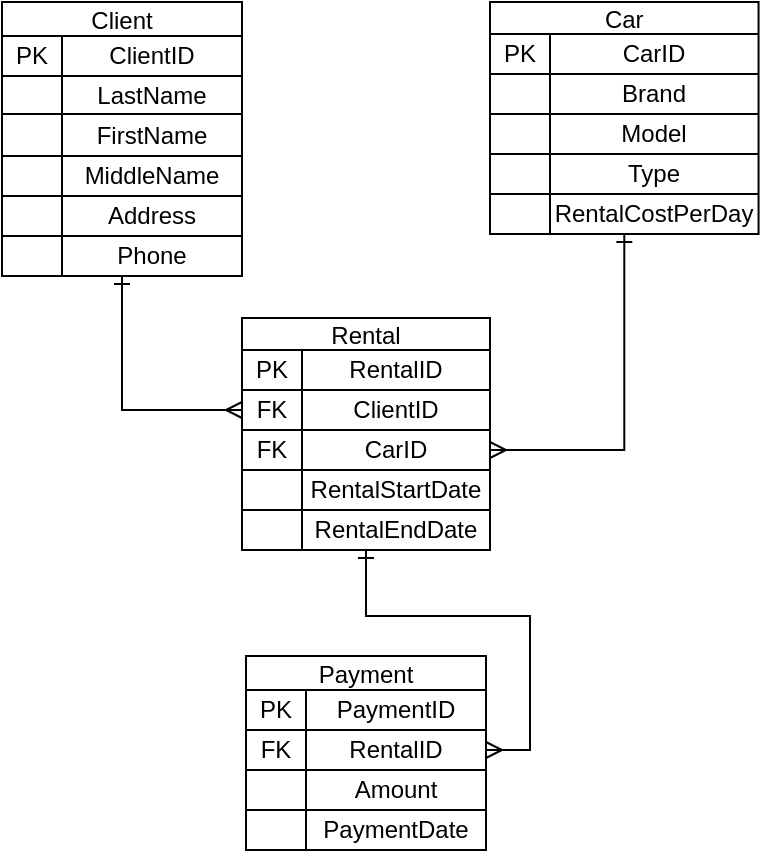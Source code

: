 <mxfile version="24.7.12">
  <diagram name="Страница — 1" id="XyX01asF92II2D4djbyy">
    <mxGraphModel dx="683" dy="395" grid="1" gridSize="10" guides="1" tooltips="1" connect="1" arrows="1" fold="1" page="1" pageScale="1" pageWidth="827" pageHeight="1169" math="0" shadow="0">
      <root>
        <mxCell id="0" />
        <mxCell id="1" parent="0" />
        <mxCell id="a6Et4iSOfBraLnJkJ6NL-97" style="edgeStyle=orthogonalEdgeStyle;rounded=0;orthogonalLoop=1;jettySize=auto;html=1;entryX=1;entryY=0.5;entryDx=0;entryDy=0;startArrow=ERone;startFill=0;endArrow=ERmany;endFill=0;" edge="1" parent="1" source="a6Et4iSOfBraLnJkJ6NL-26" target="a6Et4iSOfBraLnJkJ6NL-86">
          <mxGeometry relative="1" as="geometry">
            <Array as="points">
              <mxPoint x="420" y="630" />
              <mxPoint x="502" y="630" />
              <mxPoint x="502" y="697" />
            </Array>
          </mxGeometry>
        </mxCell>
        <mxCell id="a6Et4iSOfBraLnJkJ6NL-26" value="Rental" style="shape=table;startSize=16;container=1;collapsible=0;childLayout=tableLayout;swimlaneFillColor=default;" vertex="1" parent="1">
          <mxGeometry x="358" y="481" width="124" height="116" as="geometry" />
        </mxCell>
        <mxCell id="a6Et4iSOfBraLnJkJ6NL-27" value="" style="shape=tableRow;horizontal=0;startSize=0;swimlaneHead=0;swimlaneBody=0;strokeColor=inherit;top=0;left=0;bottom=0;right=0;collapsible=0;dropTarget=0;fillColor=none;points=[[0,0.5],[1,0.5]];portConstraint=eastwest;" vertex="1" parent="a6Et4iSOfBraLnJkJ6NL-26">
          <mxGeometry y="16" width="124" height="20" as="geometry" />
        </mxCell>
        <mxCell id="a6Et4iSOfBraLnJkJ6NL-28" value="PK" style="shape=partialRectangle;html=1;whiteSpace=wrap;connectable=0;strokeColor=inherit;overflow=hidden;fillColor=none;top=0;left=0;bottom=0;right=0;pointerEvents=1;" vertex="1" parent="a6Et4iSOfBraLnJkJ6NL-27">
          <mxGeometry width="30" height="20" as="geometry">
            <mxRectangle width="30" height="20" as="alternateBounds" />
          </mxGeometry>
        </mxCell>
        <mxCell id="a6Et4iSOfBraLnJkJ6NL-29" value="&lt;span style=&quot;text-wrap: nowrap;&quot;&gt;RentalID&lt;/span&gt;" style="shape=partialRectangle;html=1;whiteSpace=wrap;connectable=0;strokeColor=inherit;overflow=hidden;fillColor=none;top=0;left=0;bottom=0;right=0;pointerEvents=1;" vertex="1" parent="a6Et4iSOfBraLnJkJ6NL-27">
          <mxGeometry x="30" width="94" height="20" as="geometry">
            <mxRectangle width="94" height="20" as="alternateBounds" />
          </mxGeometry>
        </mxCell>
        <mxCell id="a6Et4iSOfBraLnJkJ6NL-30" value="" style="shape=tableRow;horizontal=0;startSize=0;swimlaneHead=0;swimlaneBody=0;strokeColor=inherit;top=0;left=0;bottom=0;right=0;collapsible=0;dropTarget=0;fillColor=none;points=[[0,0.5],[1,0.5]];portConstraint=eastwest;" vertex="1" parent="a6Et4iSOfBraLnJkJ6NL-26">
          <mxGeometry y="36" width="124" height="20" as="geometry" />
        </mxCell>
        <mxCell id="a6Et4iSOfBraLnJkJ6NL-31" value="FK" style="shape=partialRectangle;html=1;whiteSpace=wrap;connectable=0;strokeColor=inherit;overflow=hidden;fillColor=none;top=0;left=0;bottom=0;right=0;pointerEvents=1;" vertex="1" parent="a6Et4iSOfBraLnJkJ6NL-30">
          <mxGeometry width="30" height="20" as="geometry">
            <mxRectangle width="30" height="20" as="alternateBounds" />
          </mxGeometry>
        </mxCell>
        <mxCell id="a6Et4iSOfBraLnJkJ6NL-32" value="ClientID" style="shape=partialRectangle;html=1;whiteSpace=wrap;connectable=0;strokeColor=inherit;overflow=hidden;fillColor=none;top=0;left=0;bottom=0;right=0;pointerEvents=1;" vertex="1" parent="a6Et4iSOfBraLnJkJ6NL-30">
          <mxGeometry x="30" width="94" height="20" as="geometry">
            <mxRectangle width="94" height="20" as="alternateBounds" />
          </mxGeometry>
        </mxCell>
        <mxCell id="a6Et4iSOfBraLnJkJ6NL-33" value="" style="shape=tableRow;horizontal=0;startSize=0;swimlaneHead=0;swimlaneBody=0;strokeColor=inherit;top=0;left=0;bottom=0;right=0;collapsible=0;dropTarget=0;fillColor=none;points=[[0,0.5],[1,0.5]];portConstraint=eastwest;" vertex="1" parent="a6Et4iSOfBraLnJkJ6NL-26">
          <mxGeometry y="56" width="124" height="20" as="geometry" />
        </mxCell>
        <mxCell id="a6Et4iSOfBraLnJkJ6NL-34" value="FK" style="shape=partialRectangle;html=1;whiteSpace=wrap;connectable=0;strokeColor=inherit;overflow=hidden;fillColor=none;top=0;left=0;bottom=0;right=0;pointerEvents=1;" vertex="1" parent="a6Et4iSOfBraLnJkJ6NL-33">
          <mxGeometry width="30" height="20" as="geometry">
            <mxRectangle width="30" height="20" as="alternateBounds" />
          </mxGeometry>
        </mxCell>
        <mxCell id="a6Et4iSOfBraLnJkJ6NL-35" value="CarID" style="shape=partialRectangle;html=1;whiteSpace=wrap;connectable=0;strokeColor=inherit;overflow=hidden;fillColor=none;top=0;left=0;bottom=0;right=0;pointerEvents=1;" vertex="1" parent="a6Et4iSOfBraLnJkJ6NL-33">
          <mxGeometry x="30" width="94" height="20" as="geometry">
            <mxRectangle width="94" height="20" as="alternateBounds" />
          </mxGeometry>
        </mxCell>
        <mxCell id="a6Et4iSOfBraLnJkJ6NL-36" value="" style="shape=tableRow;horizontal=0;startSize=0;swimlaneHead=0;swimlaneBody=0;strokeColor=inherit;top=0;left=0;bottom=0;right=0;collapsible=0;dropTarget=0;fillColor=none;points=[[0,0.5],[1,0.5]];portConstraint=eastwest;" vertex="1" parent="a6Et4iSOfBraLnJkJ6NL-26">
          <mxGeometry y="76" width="124" height="20" as="geometry" />
        </mxCell>
        <mxCell id="a6Et4iSOfBraLnJkJ6NL-37" value="" style="shape=partialRectangle;html=1;whiteSpace=wrap;connectable=0;strokeColor=inherit;overflow=hidden;fillColor=none;top=0;left=0;bottom=0;right=0;pointerEvents=1;" vertex="1" parent="a6Et4iSOfBraLnJkJ6NL-36">
          <mxGeometry width="30" height="20" as="geometry">
            <mxRectangle width="30" height="20" as="alternateBounds" />
          </mxGeometry>
        </mxCell>
        <mxCell id="a6Et4iSOfBraLnJkJ6NL-38" value="&lt;span style=&quot;text-wrap: nowrap;&quot;&gt;RentalStartDate&lt;/span&gt;" style="shape=partialRectangle;html=1;whiteSpace=wrap;connectable=0;strokeColor=inherit;overflow=hidden;fillColor=none;top=0;left=0;bottom=0;right=0;pointerEvents=1;" vertex="1" parent="a6Et4iSOfBraLnJkJ6NL-36">
          <mxGeometry x="30" width="94" height="20" as="geometry">
            <mxRectangle width="94" height="20" as="alternateBounds" />
          </mxGeometry>
        </mxCell>
        <mxCell id="a6Et4iSOfBraLnJkJ6NL-39" value="" style="shape=tableRow;horizontal=0;startSize=0;swimlaneHead=0;swimlaneBody=0;strokeColor=inherit;top=0;left=0;bottom=0;right=0;collapsible=0;dropTarget=0;fillColor=none;points=[[0,0.5],[1,0.5]];portConstraint=eastwest;" vertex="1" parent="a6Et4iSOfBraLnJkJ6NL-26">
          <mxGeometry y="96" width="124" height="20" as="geometry" />
        </mxCell>
        <mxCell id="a6Et4iSOfBraLnJkJ6NL-40" value="" style="shape=partialRectangle;html=1;whiteSpace=wrap;connectable=0;strokeColor=inherit;overflow=hidden;fillColor=none;top=0;left=0;bottom=0;right=0;pointerEvents=1;" vertex="1" parent="a6Et4iSOfBraLnJkJ6NL-39">
          <mxGeometry width="30" height="20" as="geometry">
            <mxRectangle width="30" height="20" as="alternateBounds" />
          </mxGeometry>
        </mxCell>
        <mxCell id="a6Et4iSOfBraLnJkJ6NL-41" value="&lt;span style=&quot;text-wrap: nowrap;&quot;&gt;RentalEndDate&lt;/span&gt;" style="shape=partialRectangle;html=1;whiteSpace=wrap;connectable=0;strokeColor=inherit;overflow=hidden;fillColor=none;top=0;left=0;bottom=0;right=0;pointerEvents=1;" vertex="1" parent="a6Et4iSOfBraLnJkJ6NL-39">
          <mxGeometry x="30" width="94" height="20" as="geometry">
            <mxRectangle width="94" height="20" as="alternateBounds" />
          </mxGeometry>
        </mxCell>
        <mxCell id="a6Et4iSOfBraLnJkJ6NL-96" style="edgeStyle=orthogonalEdgeStyle;rounded=0;orthogonalLoop=1;jettySize=auto;html=1;entryX=1;entryY=0.5;entryDx=0;entryDy=0;startArrow=ERone;startFill=0;endArrow=ERmany;endFill=0;" edge="1" parent="1" source="a6Et4iSOfBraLnJkJ6NL-42" target="a6Et4iSOfBraLnJkJ6NL-33">
          <mxGeometry relative="1" as="geometry" />
        </mxCell>
        <mxCell id="a6Et4iSOfBraLnJkJ6NL-42" value="Car" style="shape=table;startSize=16;container=1;collapsible=0;childLayout=tableLayout;swimlaneFillColor=default;" vertex="1" parent="1">
          <mxGeometry x="482" y="323" width="134.278" height="116" as="geometry" />
        </mxCell>
        <mxCell id="a6Et4iSOfBraLnJkJ6NL-43" value="" style="shape=tableRow;horizontal=0;startSize=0;swimlaneHead=0;swimlaneBody=0;strokeColor=inherit;top=0;left=0;bottom=0;right=0;collapsible=0;dropTarget=0;fillColor=none;points=[[0,0.5],[1,0.5]];portConstraint=eastwest;" vertex="1" parent="a6Et4iSOfBraLnJkJ6NL-42">
          <mxGeometry y="16" width="134.278" height="20" as="geometry" />
        </mxCell>
        <mxCell id="a6Et4iSOfBraLnJkJ6NL-44" value="PK" style="shape=partialRectangle;html=1;whiteSpace=wrap;connectable=0;strokeColor=inherit;overflow=hidden;fillColor=none;top=0;left=0;bottom=0;right=0;pointerEvents=1;" vertex="1" parent="a6Et4iSOfBraLnJkJ6NL-43">
          <mxGeometry width="30" height="20" as="geometry">
            <mxRectangle width="30" height="20" as="alternateBounds" />
          </mxGeometry>
        </mxCell>
        <mxCell id="a6Et4iSOfBraLnJkJ6NL-45" value="CarID" style="shape=partialRectangle;html=1;whiteSpace=wrap;connectable=0;strokeColor=inherit;overflow=hidden;fillColor=none;top=0;left=0;bottom=0;right=0;pointerEvents=1;" vertex="1" parent="a6Et4iSOfBraLnJkJ6NL-43">
          <mxGeometry x="30" width="104" height="20" as="geometry">
            <mxRectangle width="104" height="20" as="alternateBounds" />
          </mxGeometry>
        </mxCell>
        <mxCell id="a6Et4iSOfBraLnJkJ6NL-46" value="" style="shape=tableRow;horizontal=0;startSize=0;swimlaneHead=0;swimlaneBody=0;strokeColor=inherit;top=0;left=0;bottom=0;right=0;collapsible=0;dropTarget=0;fillColor=none;points=[[0,0.5],[1,0.5]];portConstraint=eastwest;" vertex="1" parent="a6Et4iSOfBraLnJkJ6NL-42">
          <mxGeometry y="36" width="134.278" height="20" as="geometry" />
        </mxCell>
        <mxCell id="a6Et4iSOfBraLnJkJ6NL-47" value="" style="shape=partialRectangle;html=1;whiteSpace=wrap;connectable=0;strokeColor=inherit;overflow=hidden;fillColor=none;top=0;left=0;bottom=0;right=0;pointerEvents=1;" vertex="1" parent="a6Et4iSOfBraLnJkJ6NL-46">
          <mxGeometry width="30" height="20" as="geometry">
            <mxRectangle width="30" height="20" as="alternateBounds" />
          </mxGeometry>
        </mxCell>
        <mxCell id="a6Et4iSOfBraLnJkJ6NL-48" value="Brand" style="shape=partialRectangle;html=1;whiteSpace=wrap;connectable=0;strokeColor=inherit;overflow=hidden;fillColor=none;top=0;left=0;bottom=0;right=0;pointerEvents=1;" vertex="1" parent="a6Et4iSOfBraLnJkJ6NL-46">
          <mxGeometry x="30" width="104" height="20" as="geometry">
            <mxRectangle width="104" height="20" as="alternateBounds" />
          </mxGeometry>
        </mxCell>
        <mxCell id="a6Et4iSOfBraLnJkJ6NL-49" value="" style="shape=tableRow;horizontal=0;startSize=0;swimlaneHead=0;swimlaneBody=0;strokeColor=inherit;top=0;left=0;bottom=0;right=0;collapsible=0;dropTarget=0;fillColor=none;points=[[0,0.5],[1,0.5]];portConstraint=eastwest;" vertex="1" parent="a6Et4iSOfBraLnJkJ6NL-42">
          <mxGeometry y="56" width="134.278" height="20" as="geometry" />
        </mxCell>
        <mxCell id="a6Et4iSOfBraLnJkJ6NL-50" value="" style="shape=partialRectangle;html=1;whiteSpace=wrap;connectable=0;strokeColor=inherit;overflow=hidden;fillColor=none;top=0;left=0;bottom=0;right=0;pointerEvents=1;" vertex="1" parent="a6Et4iSOfBraLnJkJ6NL-49">
          <mxGeometry width="30" height="20" as="geometry">
            <mxRectangle width="30" height="20" as="alternateBounds" />
          </mxGeometry>
        </mxCell>
        <mxCell id="a6Et4iSOfBraLnJkJ6NL-51" value="Model" style="shape=partialRectangle;html=1;whiteSpace=wrap;connectable=0;strokeColor=inherit;overflow=hidden;fillColor=none;top=0;left=0;bottom=0;right=0;pointerEvents=1;" vertex="1" parent="a6Et4iSOfBraLnJkJ6NL-49">
          <mxGeometry x="30" width="104" height="20" as="geometry">
            <mxRectangle width="104" height="20" as="alternateBounds" />
          </mxGeometry>
        </mxCell>
        <mxCell id="a6Et4iSOfBraLnJkJ6NL-55" value="" style="shape=tableRow;horizontal=0;startSize=0;swimlaneHead=0;swimlaneBody=0;strokeColor=inherit;top=0;left=0;bottom=0;right=0;collapsible=0;dropTarget=0;fillColor=none;points=[[0,0.5],[1,0.5]];portConstraint=eastwest;" vertex="1" parent="a6Et4iSOfBraLnJkJ6NL-42">
          <mxGeometry y="76" width="134.278" height="20" as="geometry" />
        </mxCell>
        <mxCell id="a6Et4iSOfBraLnJkJ6NL-56" value="" style="shape=partialRectangle;html=1;whiteSpace=wrap;connectable=0;strokeColor=inherit;overflow=hidden;fillColor=none;top=0;left=0;bottom=0;right=0;pointerEvents=1;" vertex="1" parent="a6Et4iSOfBraLnJkJ6NL-55">
          <mxGeometry width="30" height="20" as="geometry">
            <mxRectangle width="30" height="20" as="alternateBounds" />
          </mxGeometry>
        </mxCell>
        <mxCell id="a6Et4iSOfBraLnJkJ6NL-57" value="Type" style="shape=partialRectangle;html=1;whiteSpace=wrap;connectable=0;strokeColor=inherit;overflow=hidden;fillColor=none;top=0;left=0;bottom=0;right=0;pointerEvents=1;" vertex="1" parent="a6Et4iSOfBraLnJkJ6NL-55">
          <mxGeometry x="30" width="104" height="20" as="geometry">
            <mxRectangle width="104" height="20" as="alternateBounds" />
          </mxGeometry>
        </mxCell>
        <mxCell id="a6Et4iSOfBraLnJkJ6NL-52" value="" style="shape=tableRow;horizontal=0;startSize=0;swimlaneHead=0;swimlaneBody=0;strokeColor=inherit;top=0;left=0;bottom=0;right=0;collapsible=0;dropTarget=0;fillColor=none;points=[[0,0.5],[1,0.5]];portConstraint=eastwest;" vertex="1" parent="a6Et4iSOfBraLnJkJ6NL-42">
          <mxGeometry y="96" width="134.278" height="20" as="geometry" />
        </mxCell>
        <mxCell id="a6Et4iSOfBraLnJkJ6NL-53" value="" style="shape=partialRectangle;html=1;whiteSpace=wrap;connectable=0;strokeColor=inherit;overflow=hidden;fillColor=none;top=0;left=0;bottom=0;right=0;pointerEvents=1;" vertex="1" parent="a6Et4iSOfBraLnJkJ6NL-52">
          <mxGeometry width="30" height="20" as="geometry">
            <mxRectangle width="30" height="20" as="alternateBounds" />
          </mxGeometry>
        </mxCell>
        <mxCell id="a6Et4iSOfBraLnJkJ6NL-54" value="RentalCostPerDay" style="shape=partialRectangle;html=1;whiteSpace=wrap;connectable=0;strokeColor=inherit;overflow=hidden;fillColor=none;top=0;left=0;bottom=0;right=0;pointerEvents=1;" vertex="1" parent="a6Et4iSOfBraLnJkJ6NL-52">
          <mxGeometry x="30" width="104" height="20" as="geometry">
            <mxRectangle width="104" height="20" as="alternateBounds" />
          </mxGeometry>
        </mxCell>
        <mxCell id="a6Et4iSOfBraLnJkJ6NL-95" style="edgeStyle=orthogonalEdgeStyle;rounded=0;orthogonalLoop=1;jettySize=auto;html=1;entryX=0;entryY=0.5;entryDx=0;entryDy=0;startArrow=ERone;startFill=0;endArrow=ERmany;endFill=0;" edge="1" parent="1" source="a6Et4iSOfBraLnJkJ6NL-63" target="a6Et4iSOfBraLnJkJ6NL-30">
          <mxGeometry relative="1" as="geometry" />
        </mxCell>
        <mxCell id="a6Et4iSOfBraLnJkJ6NL-63" value="Client" style="shape=table;startSize=17;container=1;collapsible=0;childLayout=tableLayout;swimlaneFillColor=default;" vertex="1" parent="1">
          <mxGeometry x="238" y="323" width="120" height="137" as="geometry" />
        </mxCell>
        <mxCell id="a6Et4iSOfBraLnJkJ6NL-64" value="" style="shape=tableRow;horizontal=0;startSize=0;swimlaneHead=0;swimlaneBody=0;strokeColor=inherit;top=0;left=0;bottom=0;right=0;collapsible=0;dropTarget=0;fillColor=none;points=[[0,0.5],[1,0.5]];portConstraint=eastwest;" vertex="1" parent="a6Et4iSOfBraLnJkJ6NL-63">
          <mxGeometry y="17" width="120" height="20" as="geometry" />
        </mxCell>
        <mxCell id="a6Et4iSOfBraLnJkJ6NL-65" value="PK" style="shape=partialRectangle;html=1;whiteSpace=wrap;connectable=0;strokeColor=inherit;overflow=hidden;fillColor=none;top=0;left=0;bottom=0;right=0;pointerEvents=1;" vertex="1" parent="a6Et4iSOfBraLnJkJ6NL-64">
          <mxGeometry width="30" height="20" as="geometry">
            <mxRectangle width="30" height="20" as="alternateBounds" />
          </mxGeometry>
        </mxCell>
        <mxCell id="a6Et4iSOfBraLnJkJ6NL-66" value="ClientID" style="shape=partialRectangle;html=1;whiteSpace=wrap;connectable=0;strokeColor=inherit;overflow=hidden;fillColor=none;top=0;left=0;bottom=0;right=0;pointerEvents=1;" vertex="1" parent="a6Et4iSOfBraLnJkJ6NL-64">
          <mxGeometry x="30" width="90" height="20" as="geometry">
            <mxRectangle width="90" height="20" as="alternateBounds" />
          </mxGeometry>
        </mxCell>
        <mxCell id="a6Et4iSOfBraLnJkJ6NL-67" value="" style="shape=tableRow;horizontal=0;startSize=0;swimlaneHead=0;swimlaneBody=0;strokeColor=inherit;top=0;left=0;bottom=0;right=0;collapsible=0;dropTarget=0;fillColor=none;points=[[0,0.5],[1,0.5]];portConstraint=eastwest;" vertex="1" parent="a6Et4iSOfBraLnJkJ6NL-63">
          <mxGeometry y="37" width="120" height="19" as="geometry" />
        </mxCell>
        <mxCell id="a6Et4iSOfBraLnJkJ6NL-68" value="" style="shape=partialRectangle;html=1;whiteSpace=wrap;connectable=0;strokeColor=inherit;overflow=hidden;fillColor=none;top=0;left=0;bottom=0;right=0;pointerEvents=1;" vertex="1" parent="a6Et4iSOfBraLnJkJ6NL-67">
          <mxGeometry width="30" height="19" as="geometry">
            <mxRectangle width="30" height="19" as="alternateBounds" />
          </mxGeometry>
        </mxCell>
        <mxCell id="a6Et4iSOfBraLnJkJ6NL-69" value="LastName" style="shape=partialRectangle;html=1;whiteSpace=wrap;connectable=0;strokeColor=inherit;overflow=hidden;fillColor=none;top=0;left=0;bottom=0;right=0;pointerEvents=1;" vertex="1" parent="a6Et4iSOfBraLnJkJ6NL-67">
          <mxGeometry x="30" width="90" height="19" as="geometry">
            <mxRectangle width="90" height="19" as="alternateBounds" />
          </mxGeometry>
        </mxCell>
        <mxCell id="a6Et4iSOfBraLnJkJ6NL-70" value="" style="shape=tableRow;horizontal=0;startSize=0;swimlaneHead=0;swimlaneBody=0;strokeColor=inherit;top=0;left=0;bottom=0;right=0;collapsible=0;dropTarget=0;fillColor=none;points=[[0,0.5],[1,0.5]];portConstraint=eastwest;" vertex="1" parent="a6Et4iSOfBraLnJkJ6NL-63">
          <mxGeometry y="56" width="120" height="21" as="geometry" />
        </mxCell>
        <mxCell id="a6Et4iSOfBraLnJkJ6NL-71" value="" style="shape=partialRectangle;html=1;whiteSpace=wrap;connectable=0;strokeColor=inherit;overflow=hidden;fillColor=none;top=0;left=0;bottom=0;right=0;pointerEvents=1;" vertex="1" parent="a6Et4iSOfBraLnJkJ6NL-70">
          <mxGeometry width="30" height="21" as="geometry">
            <mxRectangle width="30" height="21" as="alternateBounds" />
          </mxGeometry>
        </mxCell>
        <mxCell id="a6Et4iSOfBraLnJkJ6NL-72" value="FirstName" style="shape=partialRectangle;html=1;whiteSpace=wrap;connectable=0;strokeColor=inherit;overflow=hidden;fillColor=none;top=0;left=0;bottom=0;right=0;pointerEvents=1;" vertex="1" parent="a6Et4iSOfBraLnJkJ6NL-70">
          <mxGeometry x="30" width="90" height="21" as="geometry">
            <mxRectangle width="90" height="21" as="alternateBounds" />
          </mxGeometry>
        </mxCell>
        <mxCell id="a6Et4iSOfBraLnJkJ6NL-73" value="" style="shape=tableRow;horizontal=0;startSize=0;swimlaneHead=0;swimlaneBody=0;strokeColor=inherit;top=0;left=0;bottom=0;right=0;collapsible=0;dropTarget=0;fillColor=none;points=[[0,0.5],[1,0.5]];portConstraint=eastwest;" vertex="1" parent="a6Et4iSOfBraLnJkJ6NL-63">
          <mxGeometry y="77" width="120" height="20" as="geometry" />
        </mxCell>
        <mxCell id="a6Et4iSOfBraLnJkJ6NL-74" value="" style="shape=partialRectangle;html=1;whiteSpace=wrap;connectable=0;strokeColor=inherit;overflow=hidden;fillColor=none;top=0;left=0;bottom=0;right=0;pointerEvents=1;" vertex="1" parent="a6Et4iSOfBraLnJkJ6NL-73">
          <mxGeometry width="30" height="20" as="geometry">
            <mxRectangle width="30" height="20" as="alternateBounds" />
          </mxGeometry>
        </mxCell>
        <mxCell id="a6Et4iSOfBraLnJkJ6NL-75" value="MiddleName" style="shape=partialRectangle;html=1;whiteSpace=wrap;connectable=0;strokeColor=inherit;overflow=hidden;fillColor=none;top=0;left=0;bottom=0;right=0;pointerEvents=1;" vertex="1" parent="a6Et4iSOfBraLnJkJ6NL-73">
          <mxGeometry x="30" width="90" height="20" as="geometry">
            <mxRectangle width="90" height="20" as="alternateBounds" />
          </mxGeometry>
        </mxCell>
        <mxCell id="a6Et4iSOfBraLnJkJ6NL-76" value="" style="shape=tableRow;horizontal=0;startSize=0;swimlaneHead=0;swimlaneBody=0;strokeColor=inherit;top=0;left=0;bottom=0;right=0;collapsible=0;dropTarget=0;fillColor=none;points=[[0,0.5],[1,0.5]];portConstraint=eastwest;" vertex="1" parent="a6Et4iSOfBraLnJkJ6NL-63">
          <mxGeometry y="97" width="120" height="20" as="geometry" />
        </mxCell>
        <mxCell id="a6Et4iSOfBraLnJkJ6NL-77" value="" style="shape=partialRectangle;html=1;whiteSpace=wrap;connectable=0;strokeColor=inherit;overflow=hidden;fillColor=none;top=0;left=0;bottom=0;right=0;pointerEvents=1;" vertex="1" parent="a6Et4iSOfBraLnJkJ6NL-76">
          <mxGeometry width="30" height="20" as="geometry">
            <mxRectangle width="30" height="20" as="alternateBounds" />
          </mxGeometry>
        </mxCell>
        <mxCell id="a6Et4iSOfBraLnJkJ6NL-78" value="Address" style="shape=partialRectangle;html=1;whiteSpace=wrap;connectable=0;strokeColor=inherit;overflow=hidden;fillColor=none;top=0;left=0;bottom=0;right=0;pointerEvents=1;" vertex="1" parent="a6Et4iSOfBraLnJkJ6NL-76">
          <mxGeometry x="30" width="90" height="20" as="geometry">
            <mxRectangle width="90" height="20" as="alternateBounds" />
          </mxGeometry>
        </mxCell>
        <mxCell id="a6Et4iSOfBraLnJkJ6NL-79" value="" style="shape=tableRow;horizontal=0;startSize=0;swimlaneHead=0;swimlaneBody=0;strokeColor=inherit;top=0;left=0;bottom=0;right=0;collapsible=0;dropTarget=0;fillColor=none;points=[[0,0.5],[1,0.5]];portConstraint=eastwest;" vertex="1" parent="a6Et4iSOfBraLnJkJ6NL-63">
          <mxGeometry y="117" width="120" height="20" as="geometry" />
        </mxCell>
        <mxCell id="a6Et4iSOfBraLnJkJ6NL-80" value="" style="shape=partialRectangle;html=1;whiteSpace=wrap;connectable=0;strokeColor=inherit;overflow=hidden;fillColor=none;top=0;left=0;bottom=0;right=0;pointerEvents=1;" vertex="1" parent="a6Et4iSOfBraLnJkJ6NL-79">
          <mxGeometry width="30" height="20" as="geometry">
            <mxRectangle width="30" height="20" as="alternateBounds" />
          </mxGeometry>
        </mxCell>
        <mxCell id="a6Et4iSOfBraLnJkJ6NL-81" value="Phone" style="shape=partialRectangle;html=1;whiteSpace=wrap;connectable=0;strokeColor=inherit;overflow=hidden;fillColor=none;top=0;left=0;bottom=0;right=0;pointerEvents=1;" vertex="1" parent="a6Et4iSOfBraLnJkJ6NL-79">
          <mxGeometry x="30" width="90" height="20" as="geometry">
            <mxRectangle width="90" height="20" as="alternateBounds" />
          </mxGeometry>
        </mxCell>
        <mxCell id="a6Et4iSOfBraLnJkJ6NL-82" value="Payment" style="shape=table;startSize=17;container=1;collapsible=0;childLayout=tableLayout;swimlaneFillColor=default;" vertex="1" parent="1">
          <mxGeometry x="360" y="650" width="120" height="97" as="geometry" />
        </mxCell>
        <mxCell id="a6Et4iSOfBraLnJkJ6NL-83" value="" style="shape=tableRow;horizontal=0;startSize=0;swimlaneHead=0;swimlaneBody=0;strokeColor=inherit;top=0;left=0;bottom=0;right=0;collapsible=0;dropTarget=0;fillColor=none;points=[[0,0.5],[1,0.5]];portConstraint=eastwest;" vertex="1" parent="a6Et4iSOfBraLnJkJ6NL-82">
          <mxGeometry y="17" width="120" height="20" as="geometry" />
        </mxCell>
        <mxCell id="a6Et4iSOfBraLnJkJ6NL-84" value="PK" style="shape=partialRectangle;html=1;whiteSpace=wrap;connectable=0;strokeColor=inherit;overflow=hidden;fillColor=none;top=0;left=0;bottom=0;right=0;pointerEvents=1;" vertex="1" parent="a6Et4iSOfBraLnJkJ6NL-83">
          <mxGeometry width="30" height="20" as="geometry">
            <mxRectangle width="30" height="20" as="alternateBounds" />
          </mxGeometry>
        </mxCell>
        <mxCell id="a6Et4iSOfBraLnJkJ6NL-85" value="PaymentID" style="shape=partialRectangle;html=1;whiteSpace=wrap;connectable=0;strokeColor=inherit;overflow=hidden;fillColor=none;top=0;left=0;bottom=0;right=0;pointerEvents=1;" vertex="1" parent="a6Et4iSOfBraLnJkJ6NL-83">
          <mxGeometry x="30" width="90" height="20" as="geometry">
            <mxRectangle width="90" height="20" as="alternateBounds" />
          </mxGeometry>
        </mxCell>
        <mxCell id="a6Et4iSOfBraLnJkJ6NL-86" value="" style="shape=tableRow;horizontal=0;startSize=0;swimlaneHead=0;swimlaneBody=0;strokeColor=inherit;top=0;left=0;bottom=0;right=0;collapsible=0;dropTarget=0;fillColor=none;points=[[0,0.5],[1,0.5]];portConstraint=eastwest;" vertex="1" parent="a6Et4iSOfBraLnJkJ6NL-82">
          <mxGeometry y="37" width="120" height="20" as="geometry" />
        </mxCell>
        <mxCell id="a6Et4iSOfBraLnJkJ6NL-87" value="FK" style="shape=partialRectangle;html=1;whiteSpace=wrap;connectable=0;strokeColor=inherit;overflow=hidden;fillColor=none;top=0;left=0;bottom=0;right=0;pointerEvents=1;" vertex="1" parent="a6Et4iSOfBraLnJkJ6NL-86">
          <mxGeometry width="30" height="20" as="geometry">
            <mxRectangle width="30" height="20" as="alternateBounds" />
          </mxGeometry>
        </mxCell>
        <mxCell id="a6Et4iSOfBraLnJkJ6NL-88" value="RentalID" style="shape=partialRectangle;html=1;whiteSpace=wrap;connectable=0;strokeColor=inherit;overflow=hidden;fillColor=none;top=0;left=0;bottom=0;right=0;pointerEvents=1;" vertex="1" parent="a6Et4iSOfBraLnJkJ6NL-86">
          <mxGeometry x="30" width="90" height="20" as="geometry">
            <mxRectangle width="90" height="20" as="alternateBounds" />
          </mxGeometry>
        </mxCell>
        <mxCell id="a6Et4iSOfBraLnJkJ6NL-89" value="" style="shape=tableRow;horizontal=0;startSize=0;swimlaneHead=0;swimlaneBody=0;strokeColor=inherit;top=0;left=0;bottom=0;right=0;collapsible=0;dropTarget=0;fillColor=none;points=[[0,0.5],[1,0.5]];portConstraint=eastwest;" vertex="1" parent="a6Et4iSOfBraLnJkJ6NL-82">
          <mxGeometry y="57" width="120" height="20" as="geometry" />
        </mxCell>
        <mxCell id="a6Et4iSOfBraLnJkJ6NL-90" value="" style="shape=partialRectangle;html=1;whiteSpace=wrap;connectable=0;strokeColor=inherit;overflow=hidden;fillColor=none;top=0;left=0;bottom=0;right=0;pointerEvents=1;" vertex="1" parent="a6Et4iSOfBraLnJkJ6NL-89">
          <mxGeometry width="30" height="20" as="geometry">
            <mxRectangle width="30" height="20" as="alternateBounds" />
          </mxGeometry>
        </mxCell>
        <mxCell id="a6Et4iSOfBraLnJkJ6NL-91" value="Amount" style="shape=partialRectangle;html=1;whiteSpace=wrap;connectable=0;strokeColor=inherit;overflow=hidden;fillColor=none;top=0;left=0;bottom=0;right=0;pointerEvents=1;" vertex="1" parent="a6Et4iSOfBraLnJkJ6NL-89">
          <mxGeometry x="30" width="90" height="20" as="geometry">
            <mxRectangle width="90" height="20" as="alternateBounds" />
          </mxGeometry>
        </mxCell>
        <mxCell id="a6Et4iSOfBraLnJkJ6NL-92" value="" style="shape=tableRow;horizontal=0;startSize=0;swimlaneHead=0;swimlaneBody=0;strokeColor=inherit;top=0;left=0;bottom=0;right=0;collapsible=0;dropTarget=0;fillColor=none;points=[[0,0.5],[1,0.5]];portConstraint=eastwest;" vertex="1" parent="a6Et4iSOfBraLnJkJ6NL-82">
          <mxGeometry y="77" width="120" height="20" as="geometry" />
        </mxCell>
        <mxCell id="a6Et4iSOfBraLnJkJ6NL-93" value="" style="shape=partialRectangle;html=1;whiteSpace=wrap;connectable=0;strokeColor=inherit;overflow=hidden;fillColor=none;top=0;left=0;bottom=0;right=0;pointerEvents=1;" vertex="1" parent="a6Et4iSOfBraLnJkJ6NL-92">
          <mxGeometry width="30" height="20" as="geometry">
            <mxRectangle width="30" height="20" as="alternateBounds" />
          </mxGeometry>
        </mxCell>
        <mxCell id="a6Et4iSOfBraLnJkJ6NL-94" value="PaymentDate" style="shape=partialRectangle;html=1;whiteSpace=wrap;connectable=0;strokeColor=inherit;overflow=hidden;fillColor=none;top=0;left=0;bottom=0;right=0;pointerEvents=1;" vertex="1" parent="a6Et4iSOfBraLnJkJ6NL-92">
          <mxGeometry x="30" width="90" height="20" as="geometry">
            <mxRectangle width="90" height="20" as="alternateBounds" />
          </mxGeometry>
        </mxCell>
      </root>
    </mxGraphModel>
  </diagram>
</mxfile>
